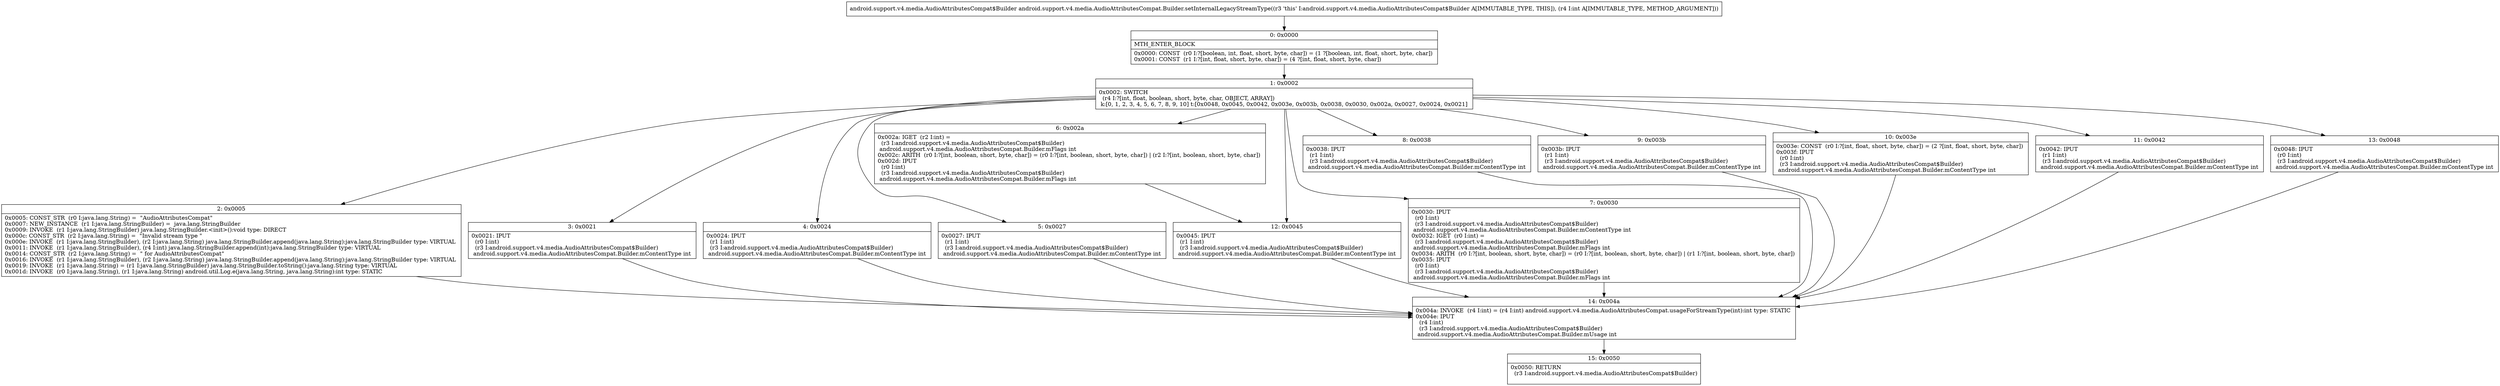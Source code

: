 digraph "CFG forandroid.support.v4.media.AudioAttributesCompat.Builder.setInternalLegacyStreamType(I)Landroid\/support\/v4\/media\/AudioAttributesCompat$Builder;" {
Node_0 [shape=record,label="{0\:\ 0x0000|MTH_ENTER_BLOCK\l|0x0000: CONST  (r0 I:?[boolean, int, float, short, byte, char]) = (1 ?[boolean, int, float, short, byte, char]) \l0x0001: CONST  (r1 I:?[int, float, short, byte, char]) = (4 ?[int, float, short, byte, char]) \l}"];
Node_1 [shape=record,label="{1\:\ 0x0002|0x0002: SWITCH  \l  (r4 I:?[int, float, boolean, short, byte, char, OBJECT, ARRAY])\l k:[0, 1, 2, 3, 4, 5, 6, 7, 8, 9, 10] t:[0x0048, 0x0045, 0x0042, 0x003e, 0x003b, 0x0038, 0x0030, 0x002a, 0x0027, 0x0024, 0x0021] \l}"];
Node_2 [shape=record,label="{2\:\ 0x0005|0x0005: CONST_STR  (r0 I:java.lang.String) =  \"AudioAttributesCompat\" \l0x0007: NEW_INSTANCE  (r1 I:java.lang.StringBuilder) =  java.lang.StringBuilder \l0x0009: INVOKE  (r1 I:java.lang.StringBuilder) java.lang.StringBuilder.\<init\>():void type: DIRECT \l0x000c: CONST_STR  (r2 I:java.lang.String) =  \"Invalid stream type \" \l0x000e: INVOKE  (r1 I:java.lang.StringBuilder), (r2 I:java.lang.String) java.lang.StringBuilder.append(java.lang.String):java.lang.StringBuilder type: VIRTUAL \l0x0011: INVOKE  (r1 I:java.lang.StringBuilder), (r4 I:int) java.lang.StringBuilder.append(int):java.lang.StringBuilder type: VIRTUAL \l0x0014: CONST_STR  (r2 I:java.lang.String) =  \" for AudioAttributesCompat\" \l0x0016: INVOKE  (r1 I:java.lang.StringBuilder), (r2 I:java.lang.String) java.lang.StringBuilder.append(java.lang.String):java.lang.StringBuilder type: VIRTUAL \l0x0019: INVOKE  (r1 I:java.lang.String) = (r1 I:java.lang.StringBuilder) java.lang.StringBuilder.toString():java.lang.String type: VIRTUAL \l0x001d: INVOKE  (r0 I:java.lang.String), (r1 I:java.lang.String) android.util.Log.e(java.lang.String, java.lang.String):int type: STATIC \l}"];
Node_3 [shape=record,label="{3\:\ 0x0021|0x0021: IPUT  \l  (r0 I:int)\l  (r3 I:android.support.v4.media.AudioAttributesCompat$Builder)\l android.support.v4.media.AudioAttributesCompat.Builder.mContentType int \l}"];
Node_4 [shape=record,label="{4\:\ 0x0024|0x0024: IPUT  \l  (r1 I:int)\l  (r3 I:android.support.v4.media.AudioAttributesCompat$Builder)\l android.support.v4.media.AudioAttributesCompat.Builder.mContentType int \l}"];
Node_5 [shape=record,label="{5\:\ 0x0027|0x0027: IPUT  \l  (r1 I:int)\l  (r3 I:android.support.v4.media.AudioAttributesCompat$Builder)\l android.support.v4.media.AudioAttributesCompat.Builder.mContentType int \l}"];
Node_6 [shape=record,label="{6\:\ 0x002a|0x002a: IGET  (r2 I:int) = \l  (r3 I:android.support.v4.media.AudioAttributesCompat$Builder)\l android.support.v4.media.AudioAttributesCompat.Builder.mFlags int \l0x002c: ARITH  (r0 I:?[int, boolean, short, byte, char]) = (r0 I:?[int, boolean, short, byte, char]) \| (r2 I:?[int, boolean, short, byte, char]) \l0x002d: IPUT  \l  (r0 I:int)\l  (r3 I:android.support.v4.media.AudioAttributesCompat$Builder)\l android.support.v4.media.AudioAttributesCompat.Builder.mFlags int \l}"];
Node_7 [shape=record,label="{7\:\ 0x0030|0x0030: IPUT  \l  (r0 I:int)\l  (r3 I:android.support.v4.media.AudioAttributesCompat$Builder)\l android.support.v4.media.AudioAttributesCompat.Builder.mContentType int \l0x0032: IGET  (r0 I:int) = \l  (r3 I:android.support.v4.media.AudioAttributesCompat$Builder)\l android.support.v4.media.AudioAttributesCompat.Builder.mFlags int \l0x0034: ARITH  (r0 I:?[int, boolean, short, byte, char]) = (r0 I:?[int, boolean, short, byte, char]) \| (r1 I:?[int, boolean, short, byte, char]) \l0x0035: IPUT  \l  (r0 I:int)\l  (r3 I:android.support.v4.media.AudioAttributesCompat$Builder)\l android.support.v4.media.AudioAttributesCompat.Builder.mFlags int \l}"];
Node_8 [shape=record,label="{8\:\ 0x0038|0x0038: IPUT  \l  (r1 I:int)\l  (r3 I:android.support.v4.media.AudioAttributesCompat$Builder)\l android.support.v4.media.AudioAttributesCompat.Builder.mContentType int \l}"];
Node_9 [shape=record,label="{9\:\ 0x003b|0x003b: IPUT  \l  (r1 I:int)\l  (r3 I:android.support.v4.media.AudioAttributesCompat$Builder)\l android.support.v4.media.AudioAttributesCompat.Builder.mContentType int \l}"];
Node_10 [shape=record,label="{10\:\ 0x003e|0x003e: CONST  (r0 I:?[int, float, short, byte, char]) = (2 ?[int, float, short, byte, char]) \l0x003f: IPUT  \l  (r0 I:int)\l  (r3 I:android.support.v4.media.AudioAttributesCompat$Builder)\l android.support.v4.media.AudioAttributesCompat.Builder.mContentType int \l}"];
Node_11 [shape=record,label="{11\:\ 0x0042|0x0042: IPUT  \l  (r1 I:int)\l  (r3 I:android.support.v4.media.AudioAttributesCompat$Builder)\l android.support.v4.media.AudioAttributesCompat.Builder.mContentType int \l}"];
Node_12 [shape=record,label="{12\:\ 0x0045|0x0045: IPUT  \l  (r1 I:int)\l  (r3 I:android.support.v4.media.AudioAttributesCompat$Builder)\l android.support.v4.media.AudioAttributesCompat.Builder.mContentType int \l}"];
Node_13 [shape=record,label="{13\:\ 0x0048|0x0048: IPUT  \l  (r0 I:int)\l  (r3 I:android.support.v4.media.AudioAttributesCompat$Builder)\l android.support.v4.media.AudioAttributesCompat.Builder.mContentType int \l}"];
Node_14 [shape=record,label="{14\:\ 0x004a|0x004a: INVOKE  (r4 I:int) = (r4 I:int) android.support.v4.media.AudioAttributesCompat.usageForStreamType(int):int type: STATIC \l0x004e: IPUT  \l  (r4 I:int)\l  (r3 I:android.support.v4.media.AudioAttributesCompat$Builder)\l android.support.v4.media.AudioAttributesCompat.Builder.mUsage int \l}"];
Node_15 [shape=record,label="{15\:\ 0x0050|0x0050: RETURN  \l  (r3 I:android.support.v4.media.AudioAttributesCompat$Builder)\l \l}"];
MethodNode[shape=record,label="{android.support.v4.media.AudioAttributesCompat$Builder android.support.v4.media.AudioAttributesCompat.Builder.setInternalLegacyStreamType((r3 'this' I:android.support.v4.media.AudioAttributesCompat$Builder A[IMMUTABLE_TYPE, THIS]), (r4 I:int A[IMMUTABLE_TYPE, METHOD_ARGUMENT])) }"];
MethodNode -> Node_0;
Node_0 -> Node_1;
Node_1 -> Node_2;
Node_1 -> Node_3;
Node_1 -> Node_4;
Node_1 -> Node_5;
Node_1 -> Node_6;
Node_1 -> Node_7;
Node_1 -> Node_8;
Node_1 -> Node_9;
Node_1 -> Node_10;
Node_1 -> Node_11;
Node_1 -> Node_12;
Node_1 -> Node_13;
Node_2 -> Node_14;
Node_3 -> Node_14;
Node_4 -> Node_14;
Node_5 -> Node_14;
Node_6 -> Node_12;
Node_7 -> Node_14;
Node_8 -> Node_14;
Node_9 -> Node_14;
Node_10 -> Node_14;
Node_11 -> Node_14;
Node_12 -> Node_14;
Node_13 -> Node_14;
Node_14 -> Node_15;
}

